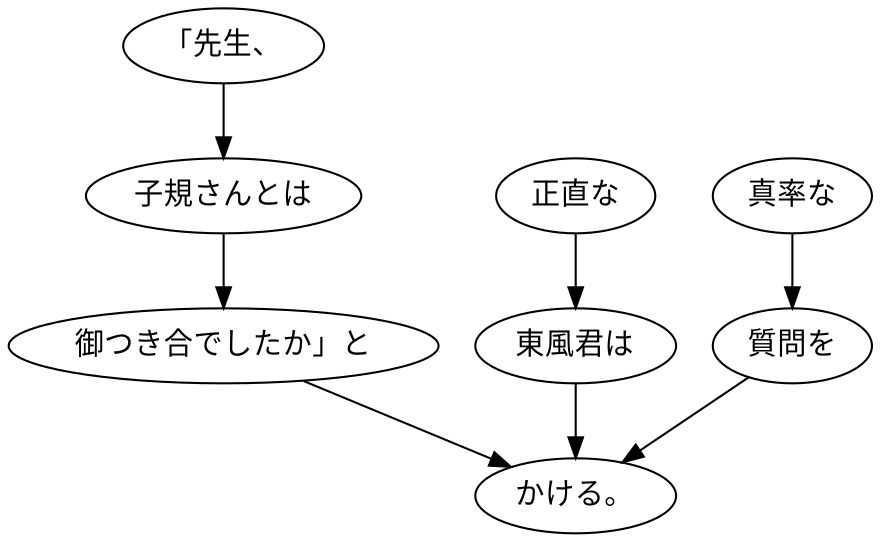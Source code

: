 digraph graph8195 {
	node0 [label="「先生、"];
	node1 [label="子規さんとは"];
	node2 [label="御つき合でしたか」と"];
	node3 [label="正直な"];
	node4 [label="東風君は"];
	node5 [label="真率な"];
	node6 [label="質問を"];
	node7 [label="かける。"];
	node0 -> node1;
	node1 -> node2;
	node2 -> node7;
	node3 -> node4;
	node4 -> node7;
	node5 -> node6;
	node6 -> node7;
}
